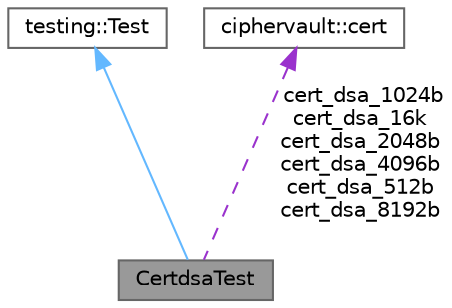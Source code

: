 digraph "CertdsaTest"
{
 // LATEX_PDF_SIZE
  bgcolor="transparent";
  edge [fontname=Helvetica,fontsize=10,labelfontname=Helvetica,labelfontsize=10];
  node [fontname=Helvetica,fontsize=10,shape=box,height=0.2,width=0.4];
  Node1 [label="CertdsaTest",height=0.2,width=0.4,color="gray40", fillcolor="grey60", style="filled", fontcolor="black",tooltip=" "];
  Node2 -> Node1 [dir="back",color="steelblue1",style="solid"];
  Node2 [label="testing::Test",height=0.2,width=0.4,color="gray40", fillcolor="white", style="filled",tooltip=" "];
  Node3 -> Node1 [dir="back",color="darkorchid3",style="dashed",label=" cert_dsa_1024b\ncert_dsa_16k\ncert_dsa_2048b\ncert_dsa_4096b\ncert_dsa_512b\ncert_dsa_8192b" ];
  Node3 [label="ciphervault::cert",height=0.2,width=0.4,color="gray40", fillcolor="white", style="filled",URL="$classciphervault_1_1cert.html",tooltip="A class to represent a x509 DER certificate."];
}

